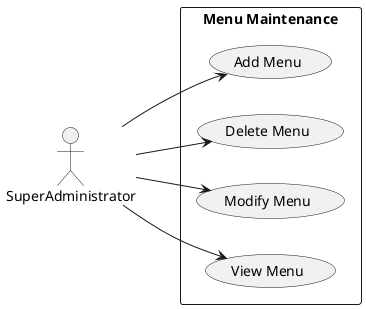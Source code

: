 @startuml
left to right direction
actor SuperAdministrator as super_admin

rectangle "Menu Maintenance" {
  super_admin --> (Add Menu)
  super_admin --> (Delete Menu)
  super_admin --> (Modify Menu)
  super_admin --> (View Menu)
}
@enduml
